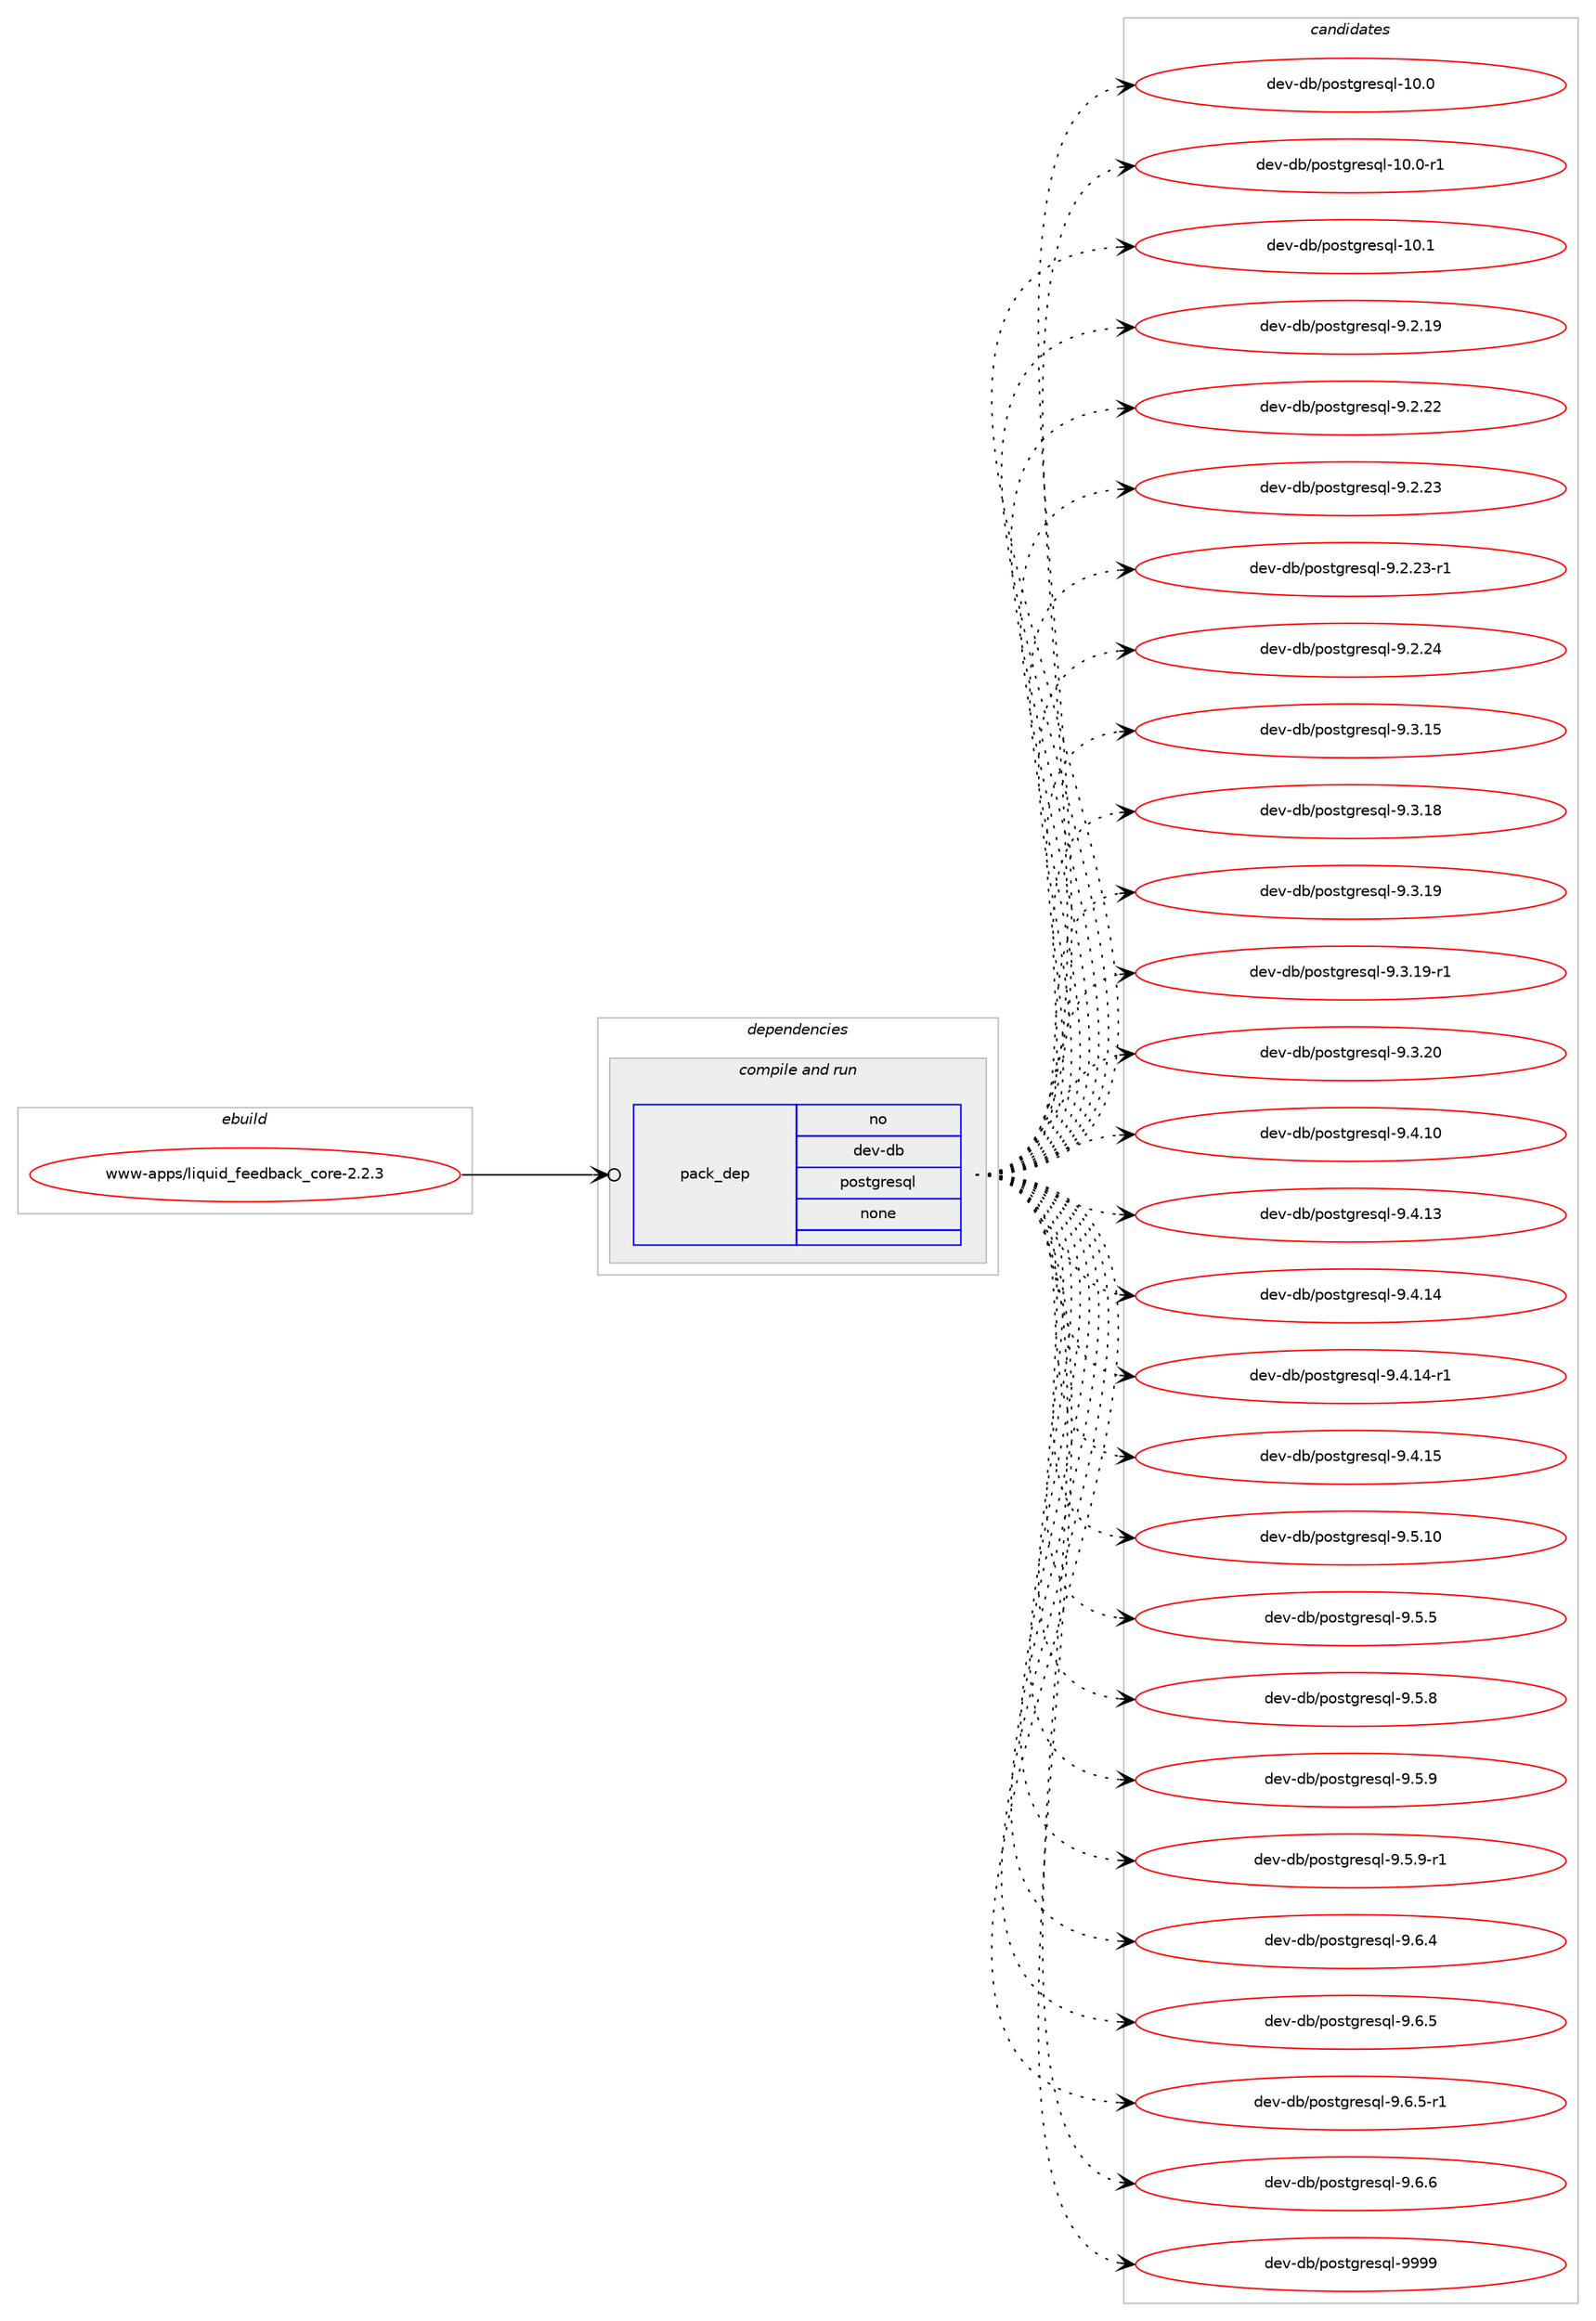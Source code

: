 digraph prolog {

# *************
# Graph options
# *************

newrank=true;
concentrate=true;
compound=true;
graph [rankdir=LR,fontname=Helvetica,fontsize=10,ranksep=1.5];#, ranksep=2.5, nodesep=0.2];
edge  [arrowhead=vee];
node  [fontname=Helvetica,fontsize=10];

# **********
# The ebuild
# **********

subgraph cluster_leftcol {
color=gray;
rank=same;
label=<<i>ebuild</i>>;
id [label="www-apps/liquid_feedback_core-2.2.3", color=red, width=4, href="../www-apps/liquid_feedback_core-2.2.3.svg"];
}

# ****************
# The dependencies
# ****************

subgraph cluster_midcol {
color=gray;
label=<<i>dependencies</i>>;
subgraph cluster_compile {
fillcolor="#eeeeee";
style=filled;
label=<<i>compile</i>>;
}
subgraph cluster_compileandrun {
fillcolor="#eeeeee";
style=filled;
label=<<i>compile and run</i>>;
subgraph pack372577 {
dependency501206 [label=<<TABLE BORDER="0" CELLBORDER="1" CELLSPACING="0" CELLPADDING="4" WIDTH="220"><TR><TD ROWSPAN="6" CELLPADDING="30">pack_dep</TD></TR><TR><TD WIDTH="110">no</TD></TR><TR><TD>dev-db</TD></TR><TR><TD>postgresql</TD></TR><TR><TD>none</TD></TR><TR><TD></TD></TR></TABLE>>, shape=none, color=blue];
}
id:e -> dependency501206:w [weight=20,style="solid",arrowhead="odotvee"];
}
subgraph cluster_run {
fillcolor="#eeeeee";
style=filled;
label=<<i>run</i>>;
}
}

# **************
# The candidates
# **************

subgraph cluster_choices {
rank=same;
color=gray;
label=<<i>candidates</i>>;

subgraph choice372577 {
color=black;
nodesep=1;
choice1001011184510098471121111151161031141011151131084549484648 [label="dev-db/postgresql-10.0", color=red, width=4,href="../dev-db/postgresql-10.0.svg"];
choice10010111845100984711211111511610311410111511310845494846484511449 [label="dev-db/postgresql-10.0-r1", color=red, width=4,href="../dev-db/postgresql-10.0-r1.svg"];
choice1001011184510098471121111151161031141011151131084549484649 [label="dev-db/postgresql-10.1", color=red, width=4,href="../dev-db/postgresql-10.1.svg"];
choice10010111845100984711211111511610311410111511310845574650464957 [label="dev-db/postgresql-9.2.19", color=red, width=4,href="../dev-db/postgresql-9.2.19.svg"];
choice10010111845100984711211111511610311410111511310845574650465050 [label="dev-db/postgresql-9.2.22", color=red, width=4,href="../dev-db/postgresql-9.2.22.svg"];
choice10010111845100984711211111511610311410111511310845574650465051 [label="dev-db/postgresql-9.2.23", color=red, width=4,href="../dev-db/postgresql-9.2.23.svg"];
choice100101118451009847112111115116103114101115113108455746504650514511449 [label="dev-db/postgresql-9.2.23-r1", color=red, width=4,href="../dev-db/postgresql-9.2.23-r1.svg"];
choice10010111845100984711211111511610311410111511310845574650465052 [label="dev-db/postgresql-9.2.24", color=red, width=4,href="../dev-db/postgresql-9.2.24.svg"];
choice10010111845100984711211111511610311410111511310845574651464953 [label="dev-db/postgresql-9.3.15", color=red, width=4,href="../dev-db/postgresql-9.3.15.svg"];
choice10010111845100984711211111511610311410111511310845574651464956 [label="dev-db/postgresql-9.3.18", color=red, width=4,href="../dev-db/postgresql-9.3.18.svg"];
choice10010111845100984711211111511610311410111511310845574651464957 [label="dev-db/postgresql-9.3.19", color=red, width=4,href="../dev-db/postgresql-9.3.19.svg"];
choice100101118451009847112111115116103114101115113108455746514649574511449 [label="dev-db/postgresql-9.3.19-r1", color=red, width=4,href="../dev-db/postgresql-9.3.19-r1.svg"];
choice10010111845100984711211111511610311410111511310845574651465048 [label="dev-db/postgresql-9.3.20", color=red, width=4,href="../dev-db/postgresql-9.3.20.svg"];
choice10010111845100984711211111511610311410111511310845574652464948 [label="dev-db/postgresql-9.4.10", color=red, width=4,href="../dev-db/postgresql-9.4.10.svg"];
choice10010111845100984711211111511610311410111511310845574652464951 [label="dev-db/postgresql-9.4.13", color=red, width=4,href="../dev-db/postgresql-9.4.13.svg"];
choice10010111845100984711211111511610311410111511310845574652464952 [label="dev-db/postgresql-9.4.14", color=red, width=4,href="../dev-db/postgresql-9.4.14.svg"];
choice100101118451009847112111115116103114101115113108455746524649524511449 [label="dev-db/postgresql-9.4.14-r1", color=red, width=4,href="../dev-db/postgresql-9.4.14-r1.svg"];
choice10010111845100984711211111511610311410111511310845574652464953 [label="dev-db/postgresql-9.4.15", color=red, width=4,href="../dev-db/postgresql-9.4.15.svg"];
choice10010111845100984711211111511610311410111511310845574653464948 [label="dev-db/postgresql-9.5.10", color=red, width=4,href="../dev-db/postgresql-9.5.10.svg"];
choice100101118451009847112111115116103114101115113108455746534653 [label="dev-db/postgresql-9.5.5", color=red, width=4,href="../dev-db/postgresql-9.5.5.svg"];
choice100101118451009847112111115116103114101115113108455746534656 [label="dev-db/postgresql-9.5.8", color=red, width=4,href="../dev-db/postgresql-9.5.8.svg"];
choice100101118451009847112111115116103114101115113108455746534657 [label="dev-db/postgresql-9.5.9", color=red, width=4,href="../dev-db/postgresql-9.5.9.svg"];
choice1001011184510098471121111151161031141011151131084557465346574511449 [label="dev-db/postgresql-9.5.9-r1", color=red, width=4,href="../dev-db/postgresql-9.5.9-r1.svg"];
choice100101118451009847112111115116103114101115113108455746544652 [label="dev-db/postgresql-9.6.4", color=red, width=4,href="../dev-db/postgresql-9.6.4.svg"];
choice100101118451009847112111115116103114101115113108455746544653 [label="dev-db/postgresql-9.6.5", color=red, width=4,href="../dev-db/postgresql-9.6.5.svg"];
choice1001011184510098471121111151161031141011151131084557465446534511449 [label="dev-db/postgresql-9.6.5-r1", color=red, width=4,href="../dev-db/postgresql-9.6.5-r1.svg"];
choice100101118451009847112111115116103114101115113108455746544654 [label="dev-db/postgresql-9.6.6", color=red, width=4,href="../dev-db/postgresql-9.6.6.svg"];
choice1001011184510098471121111151161031141011151131084557575757 [label="dev-db/postgresql-9999", color=red, width=4,href="../dev-db/postgresql-9999.svg"];
dependency501206:e -> choice1001011184510098471121111151161031141011151131084549484648:w [style=dotted,weight="100"];
dependency501206:e -> choice10010111845100984711211111511610311410111511310845494846484511449:w [style=dotted,weight="100"];
dependency501206:e -> choice1001011184510098471121111151161031141011151131084549484649:w [style=dotted,weight="100"];
dependency501206:e -> choice10010111845100984711211111511610311410111511310845574650464957:w [style=dotted,weight="100"];
dependency501206:e -> choice10010111845100984711211111511610311410111511310845574650465050:w [style=dotted,weight="100"];
dependency501206:e -> choice10010111845100984711211111511610311410111511310845574650465051:w [style=dotted,weight="100"];
dependency501206:e -> choice100101118451009847112111115116103114101115113108455746504650514511449:w [style=dotted,weight="100"];
dependency501206:e -> choice10010111845100984711211111511610311410111511310845574650465052:w [style=dotted,weight="100"];
dependency501206:e -> choice10010111845100984711211111511610311410111511310845574651464953:w [style=dotted,weight="100"];
dependency501206:e -> choice10010111845100984711211111511610311410111511310845574651464956:w [style=dotted,weight="100"];
dependency501206:e -> choice10010111845100984711211111511610311410111511310845574651464957:w [style=dotted,weight="100"];
dependency501206:e -> choice100101118451009847112111115116103114101115113108455746514649574511449:w [style=dotted,weight="100"];
dependency501206:e -> choice10010111845100984711211111511610311410111511310845574651465048:w [style=dotted,weight="100"];
dependency501206:e -> choice10010111845100984711211111511610311410111511310845574652464948:w [style=dotted,weight="100"];
dependency501206:e -> choice10010111845100984711211111511610311410111511310845574652464951:w [style=dotted,weight="100"];
dependency501206:e -> choice10010111845100984711211111511610311410111511310845574652464952:w [style=dotted,weight="100"];
dependency501206:e -> choice100101118451009847112111115116103114101115113108455746524649524511449:w [style=dotted,weight="100"];
dependency501206:e -> choice10010111845100984711211111511610311410111511310845574652464953:w [style=dotted,weight="100"];
dependency501206:e -> choice10010111845100984711211111511610311410111511310845574653464948:w [style=dotted,weight="100"];
dependency501206:e -> choice100101118451009847112111115116103114101115113108455746534653:w [style=dotted,weight="100"];
dependency501206:e -> choice100101118451009847112111115116103114101115113108455746534656:w [style=dotted,weight="100"];
dependency501206:e -> choice100101118451009847112111115116103114101115113108455746534657:w [style=dotted,weight="100"];
dependency501206:e -> choice1001011184510098471121111151161031141011151131084557465346574511449:w [style=dotted,weight="100"];
dependency501206:e -> choice100101118451009847112111115116103114101115113108455746544652:w [style=dotted,weight="100"];
dependency501206:e -> choice100101118451009847112111115116103114101115113108455746544653:w [style=dotted,weight="100"];
dependency501206:e -> choice1001011184510098471121111151161031141011151131084557465446534511449:w [style=dotted,weight="100"];
dependency501206:e -> choice100101118451009847112111115116103114101115113108455746544654:w [style=dotted,weight="100"];
dependency501206:e -> choice1001011184510098471121111151161031141011151131084557575757:w [style=dotted,weight="100"];
}
}

}
